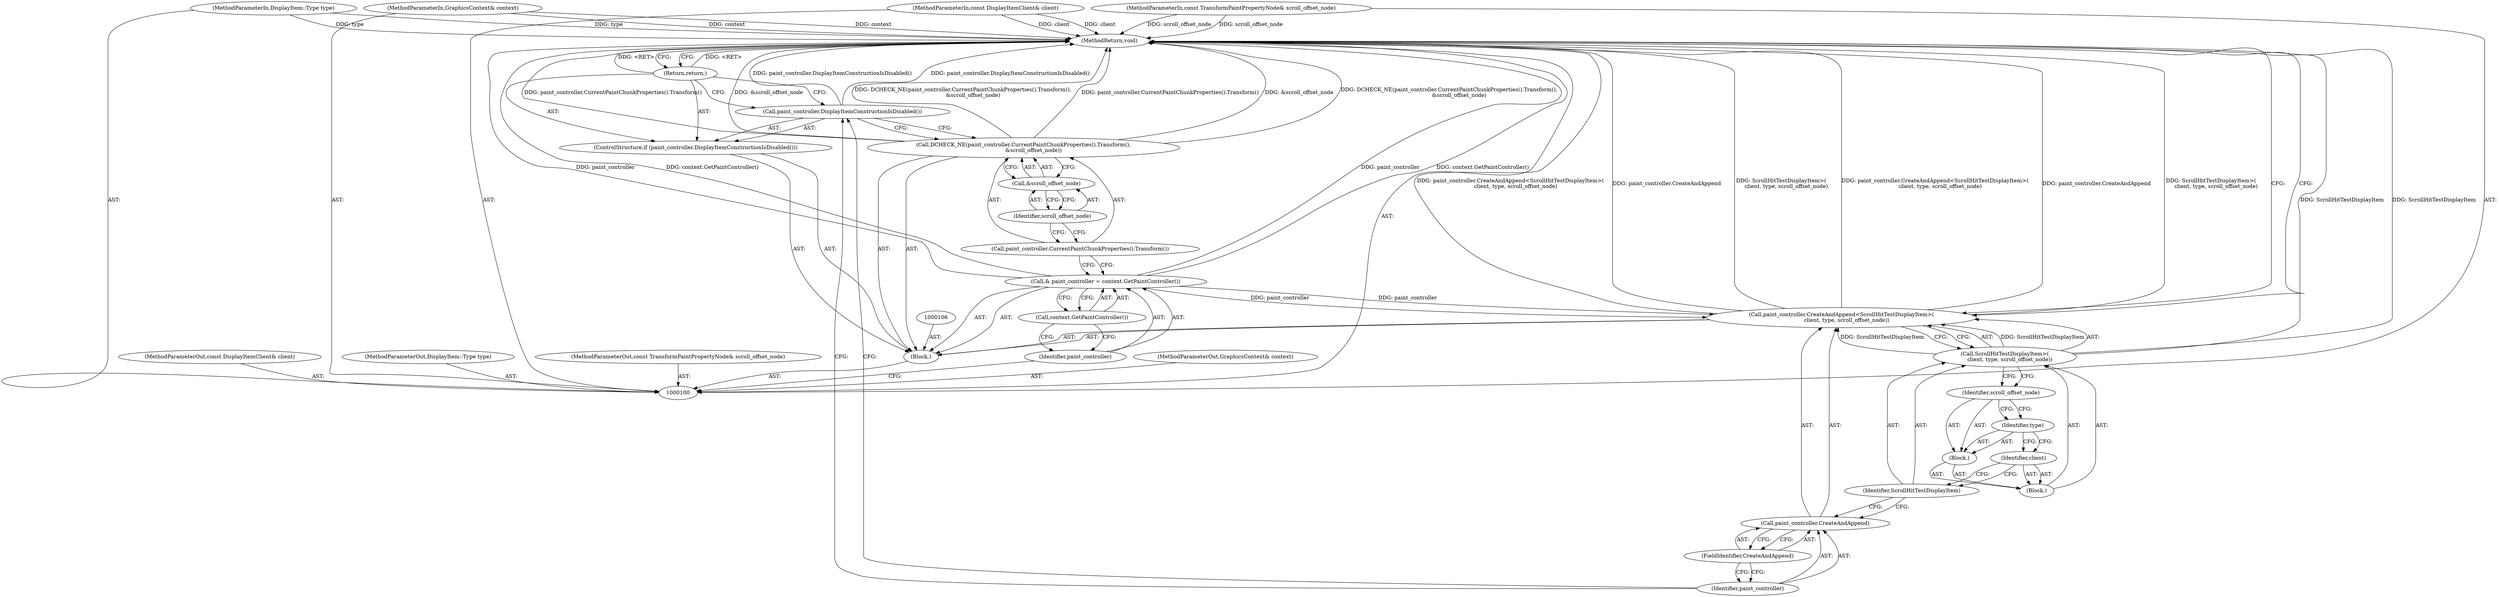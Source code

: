 digraph "0_Chrome_f911e11e7f6b5c0d6f5ee694a9871de6619889f7_50" {
"1000128" [label="(MethodReturn,void)"];
"1000114" [label="(ControlStructure,if (paint_controller.DisplayItemConstructionIsDisabled()))"];
"1000115" [label="(Call,paint_controller.DisplayItemConstructionIsDisabled())"];
"1000116" [label="(Return,return;)"];
"1000120" [label="(FieldIdentifier,CreateAndAppend)"];
"1000117" [label="(Call,paint_controller.CreateAndAppend<ScrollHitTestDisplayItem>(\n      client, type, scroll_offset_node))"];
"1000118" [label="(Call,paint_controller.CreateAndAppend)"];
"1000119" [label="(Identifier,paint_controller)"];
"1000121" [label="(Call,ScrollHitTestDisplayItem>(\n      client, type, scroll_offset_node))"];
"1000122" [label="(Identifier,ScrollHitTestDisplayItem)"];
"1000125" [label="(Block,)"];
"1000126" [label="(Identifier,type)"];
"1000127" [label="(Identifier,scroll_offset_node)"];
"1000123" [label="(Block,)"];
"1000124" [label="(Identifier,client)"];
"1000101" [label="(MethodParameterIn,GraphicsContext& context)"];
"1000175" [label="(MethodParameterOut,GraphicsContext& context)"];
"1000102" [label="(MethodParameterIn,const DisplayItemClient& client)"];
"1000176" [label="(MethodParameterOut,const DisplayItemClient& client)"];
"1000103" [label="(MethodParameterIn,DisplayItem::Type type)"];
"1000177" [label="(MethodParameterOut,DisplayItem::Type type)"];
"1000104" [label="(MethodParameterIn,const TransformPaintPropertyNode& scroll_offset_node)"];
"1000178" [label="(MethodParameterOut,const TransformPaintPropertyNode& scroll_offset_node)"];
"1000105" [label="(Block,)"];
"1000107" [label="(Call,& paint_controller = context.GetPaintController())"];
"1000108" [label="(Identifier,paint_controller)"];
"1000109" [label="(Call,context.GetPaintController())"];
"1000111" [label="(Call,paint_controller.CurrentPaintChunkProperties().Transform())"];
"1000110" [label="(Call,DCHECK_NE(paint_controller.CurrentPaintChunkProperties().Transform(),\n            &scroll_offset_node))"];
"1000112" [label="(Call,&scroll_offset_node)"];
"1000113" [label="(Identifier,scroll_offset_node)"];
"1000128" -> "1000100"  [label="AST: "];
"1000128" -> "1000116"  [label="CFG: "];
"1000128" -> "1000117"  [label="CFG: "];
"1000117" -> "1000128"  [label="DDG: paint_controller.CreateAndAppend<ScrollHitTestDisplayItem>(\n      client, type, scroll_offset_node)"];
"1000117" -> "1000128"  [label="DDG: paint_controller.CreateAndAppend"];
"1000117" -> "1000128"  [label="DDG: ScrollHitTestDisplayItem>(\n      client, type, scroll_offset_node)"];
"1000107" -> "1000128"  [label="DDG: paint_controller"];
"1000107" -> "1000128"  [label="DDG: context.GetPaintController()"];
"1000104" -> "1000128"  [label="DDG: scroll_offset_node"];
"1000103" -> "1000128"  [label="DDG: type"];
"1000121" -> "1000128"  [label="DDG: ScrollHitTestDisplayItem"];
"1000110" -> "1000128"  [label="DDG: paint_controller.CurrentPaintChunkProperties().Transform()"];
"1000110" -> "1000128"  [label="DDG: &scroll_offset_node"];
"1000110" -> "1000128"  [label="DDG: DCHECK_NE(paint_controller.CurrentPaintChunkProperties().Transform(),\n            &scroll_offset_node)"];
"1000115" -> "1000128"  [label="DDG: paint_controller.DisplayItemConstructionIsDisabled()"];
"1000102" -> "1000128"  [label="DDG: client"];
"1000101" -> "1000128"  [label="DDG: context"];
"1000116" -> "1000128"  [label="DDG: <RET>"];
"1000114" -> "1000105"  [label="AST: "];
"1000115" -> "1000114"  [label="AST: "];
"1000116" -> "1000114"  [label="AST: "];
"1000115" -> "1000114"  [label="AST: "];
"1000115" -> "1000110"  [label="CFG: "];
"1000116" -> "1000115"  [label="CFG: "];
"1000119" -> "1000115"  [label="CFG: "];
"1000115" -> "1000128"  [label="DDG: paint_controller.DisplayItemConstructionIsDisabled()"];
"1000116" -> "1000114"  [label="AST: "];
"1000116" -> "1000115"  [label="CFG: "];
"1000128" -> "1000116"  [label="CFG: "];
"1000116" -> "1000128"  [label="DDG: <RET>"];
"1000120" -> "1000118"  [label="AST: "];
"1000120" -> "1000119"  [label="CFG: "];
"1000118" -> "1000120"  [label="CFG: "];
"1000117" -> "1000105"  [label="AST: "];
"1000117" -> "1000121"  [label="CFG: "];
"1000118" -> "1000117"  [label="AST: "];
"1000121" -> "1000117"  [label="AST: "];
"1000128" -> "1000117"  [label="CFG: "];
"1000117" -> "1000128"  [label="DDG: paint_controller.CreateAndAppend<ScrollHitTestDisplayItem>(\n      client, type, scroll_offset_node)"];
"1000117" -> "1000128"  [label="DDG: paint_controller.CreateAndAppend"];
"1000117" -> "1000128"  [label="DDG: ScrollHitTestDisplayItem>(\n      client, type, scroll_offset_node)"];
"1000107" -> "1000117"  [label="DDG: paint_controller"];
"1000121" -> "1000117"  [label="DDG: ScrollHitTestDisplayItem"];
"1000118" -> "1000117"  [label="AST: "];
"1000118" -> "1000120"  [label="CFG: "];
"1000119" -> "1000118"  [label="AST: "];
"1000120" -> "1000118"  [label="AST: "];
"1000122" -> "1000118"  [label="CFG: "];
"1000119" -> "1000118"  [label="AST: "];
"1000119" -> "1000115"  [label="CFG: "];
"1000120" -> "1000119"  [label="CFG: "];
"1000121" -> "1000117"  [label="AST: "];
"1000121" -> "1000127"  [label="CFG: "];
"1000122" -> "1000121"  [label="AST: "];
"1000123" -> "1000121"  [label="AST: "];
"1000117" -> "1000121"  [label="CFG: "];
"1000121" -> "1000128"  [label="DDG: ScrollHitTestDisplayItem"];
"1000121" -> "1000117"  [label="DDG: ScrollHitTestDisplayItem"];
"1000122" -> "1000121"  [label="AST: "];
"1000122" -> "1000118"  [label="CFG: "];
"1000124" -> "1000122"  [label="CFG: "];
"1000125" -> "1000123"  [label="AST: "];
"1000126" -> "1000125"  [label="AST: "];
"1000127" -> "1000125"  [label="AST: "];
"1000126" -> "1000125"  [label="AST: "];
"1000126" -> "1000124"  [label="CFG: "];
"1000127" -> "1000126"  [label="CFG: "];
"1000127" -> "1000125"  [label="AST: "];
"1000127" -> "1000126"  [label="CFG: "];
"1000121" -> "1000127"  [label="CFG: "];
"1000123" -> "1000121"  [label="AST: "];
"1000124" -> "1000123"  [label="AST: "];
"1000125" -> "1000123"  [label="AST: "];
"1000124" -> "1000123"  [label="AST: "];
"1000124" -> "1000122"  [label="CFG: "];
"1000126" -> "1000124"  [label="CFG: "];
"1000101" -> "1000100"  [label="AST: "];
"1000101" -> "1000128"  [label="DDG: context"];
"1000175" -> "1000100"  [label="AST: "];
"1000102" -> "1000100"  [label="AST: "];
"1000102" -> "1000128"  [label="DDG: client"];
"1000176" -> "1000100"  [label="AST: "];
"1000103" -> "1000100"  [label="AST: "];
"1000103" -> "1000128"  [label="DDG: type"];
"1000177" -> "1000100"  [label="AST: "];
"1000104" -> "1000100"  [label="AST: "];
"1000104" -> "1000128"  [label="DDG: scroll_offset_node"];
"1000178" -> "1000100"  [label="AST: "];
"1000105" -> "1000100"  [label="AST: "];
"1000106" -> "1000105"  [label="AST: "];
"1000107" -> "1000105"  [label="AST: "];
"1000110" -> "1000105"  [label="AST: "];
"1000114" -> "1000105"  [label="AST: "];
"1000117" -> "1000105"  [label="AST: "];
"1000107" -> "1000105"  [label="AST: "];
"1000107" -> "1000109"  [label="CFG: "];
"1000108" -> "1000107"  [label="AST: "];
"1000109" -> "1000107"  [label="AST: "];
"1000111" -> "1000107"  [label="CFG: "];
"1000107" -> "1000128"  [label="DDG: paint_controller"];
"1000107" -> "1000128"  [label="DDG: context.GetPaintController()"];
"1000107" -> "1000117"  [label="DDG: paint_controller"];
"1000108" -> "1000107"  [label="AST: "];
"1000108" -> "1000100"  [label="CFG: "];
"1000109" -> "1000108"  [label="CFG: "];
"1000109" -> "1000107"  [label="AST: "];
"1000109" -> "1000108"  [label="CFG: "];
"1000107" -> "1000109"  [label="CFG: "];
"1000111" -> "1000110"  [label="AST: "];
"1000111" -> "1000107"  [label="CFG: "];
"1000113" -> "1000111"  [label="CFG: "];
"1000110" -> "1000105"  [label="AST: "];
"1000110" -> "1000112"  [label="CFG: "];
"1000111" -> "1000110"  [label="AST: "];
"1000112" -> "1000110"  [label="AST: "];
"1000115" -> "1000110"  [label="CFG: "];
"1000110" -> "1000128"  [label="DDG: paint_controller.CurrentPaintChunkProperties().Transform()"];
"1000110" -> "1000128"  [label="DDG: &scroll_offset_node"];
"1000110" -> "1000128"  [label="DDG: DCHECK_NE(paint_controller.CurrentPaintChunkProperties().Transform(),\n            &scroll_offset_node)"];
"1000112" -> "1000110"  [label="AST: "];
"1000112" -> "1000113"  [label="CFG: "];
"1000113" -> "1000112"  [label="AST: "];
"1000110" -> "1000112"  [label="CFG: "];
"1000113" -> "1000112"  [label="AST: "];
"1000113" -> "1000111"  [label="CFG: "];
"1000112" -> "1000113"  [label="CFG: "];
}
